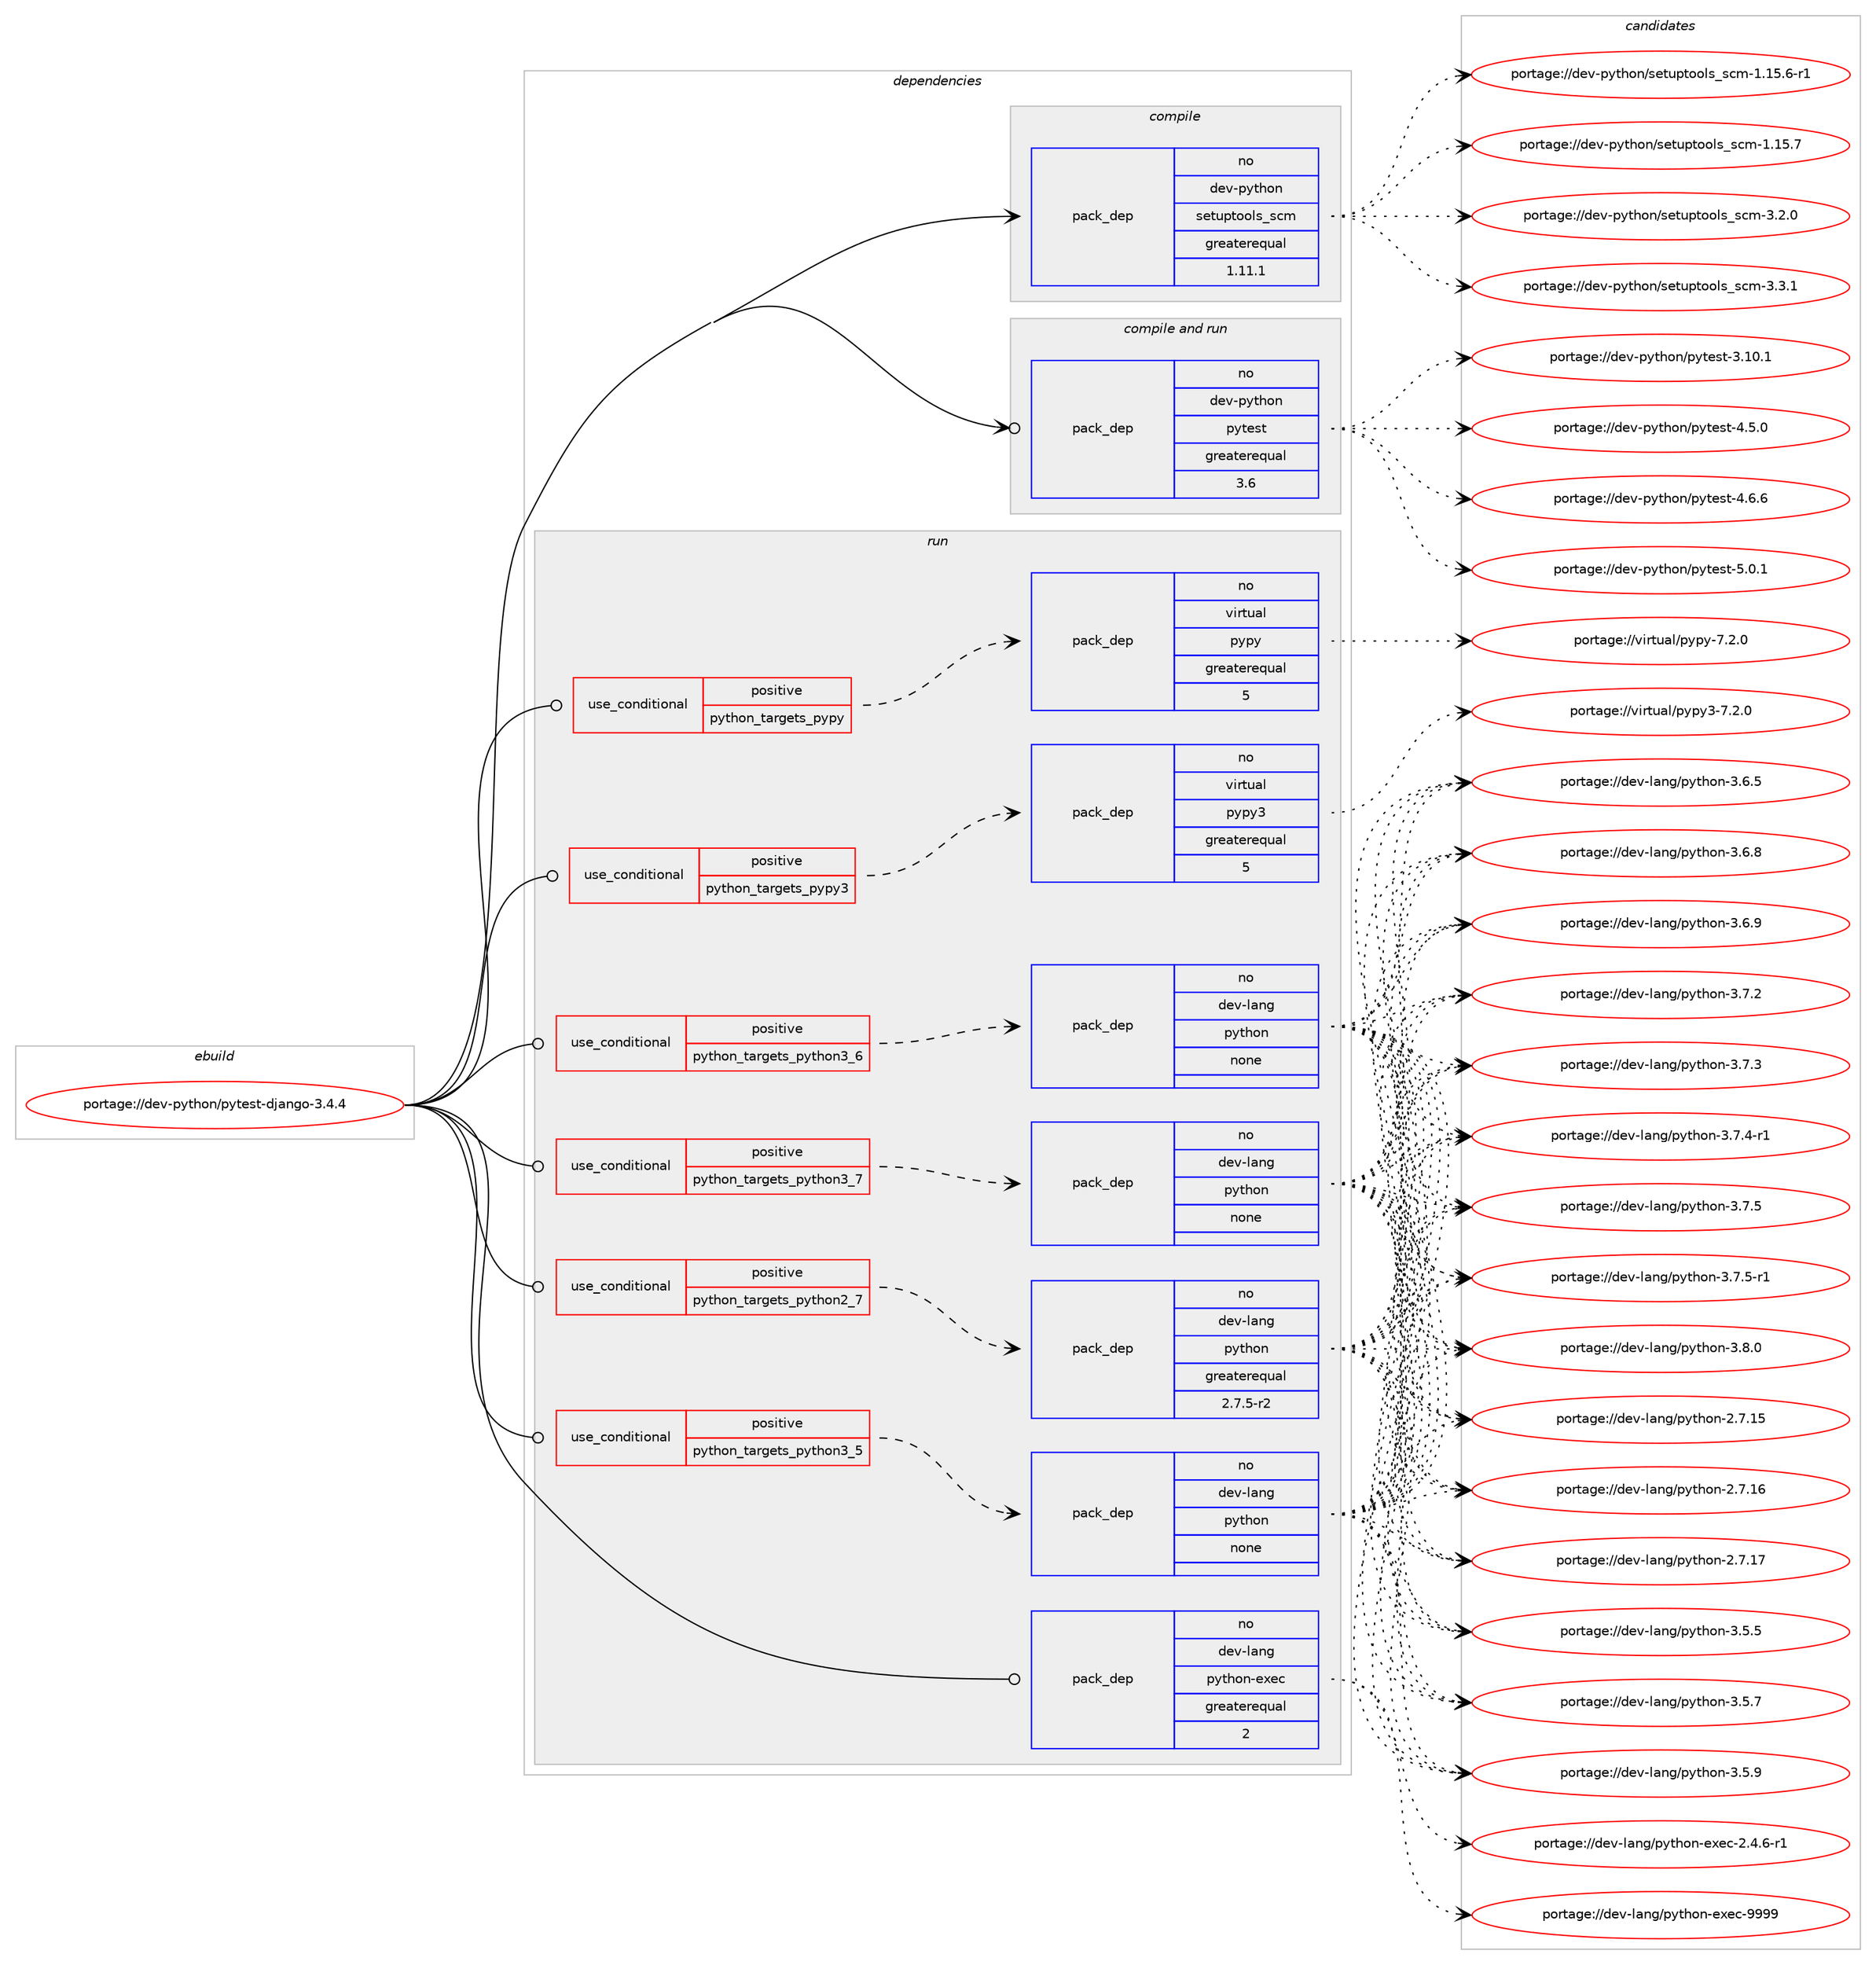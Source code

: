 digraph prolog {

# *************
# Graph options
# *************

newrank=true;
concentrate=true;
compound=true;
graph [rankdir=LR,fontname=Helvetica,fontsize=10,ranksep=1.5];#, ranksep=2.5, nodesep=0.2];
edge  [arrowhead=vee];
node  [fontname=Helvetica,fontsize=10];

# **********
# The ebuild
# **********

subgraph cluster_leftcol {
color=gray;
rank=same;
label=<<i>ebuild</i>>;
id [label="portage://dev-python/pytest-django-3.4.4", color=red, width=4, href="../dev-python/pytest-django-3.4.4.svg"];
}

# ****************
# The dependencies
# ****************

subgraph cluster_midcol {
color=gray;
label=<<i>dependencies</i>>;
subgraph cluster_compile {
fillcolor="#eeeeee";
style=filled;
label=<<i>compile</i>>;
subgraph pack124678 {
dependency164388 [label=<<TABLE BORDER="0" CELLBORDER="1" CELLSPACING="0" CELLPADDING="4" WIDTH="220"><TR><TD ROWSPAN="6" CELLPADDING="30">pack_dep</TD></TR><TR><TD WIDTH="110">no</TD></TR><TR><TD>dev-python</TD></TR><TR><TD>setuptools_scm</TD></TR><TR><TD>greaterequal</TD></TR><TR><TD>1.11.1</TD></TR></TABLE>>, shape=none, color=blue];
}
id:e -> dependency164388:w [weight=20,style="solid",arrowhead="vee"];
}
subgraph cluster_compileandrun {
fillcolor="#eeeeee";
style=filled;
label=<<i>compile and run</i>>;
subgraph pack124679 {
dependency164389 [label=<<TABLE BORDER="0" CELLBORDER="1" CELLSPACING="0" CELLPADDING="4" WIDTH="220"><TR><TD ROWSPAN="6" CELLPADDING="30">pack_dep</TD></TR><TR><TD WIDTH="110">no</TD></TR><TR><TD>dev-python</TD></TR><TR><TD>pytest</TD></TR><TR><TD>greaterequal</TD></TR><TR><TD>3.6</TD></TR></TABLE>>, shape=none, color=blue];
}
id:e -> dependency164389:w [weight=20,style="solid",arrowhead="odotvee"];
}
subgraph cluster_run {
fillcolor="#eeeeee";
style=filled;
label=<<i>run</i>>;
subgraph cond36323 {
dependency164390 [label=<<TABLE BORDER="0" CELLBORDER="1" CELLSPACING="0" CELLPADDING="4"><TR><TD ROWSPAN="3" CELLPADDING="10">use_conditional</TD></TR><TR><TD>positive</TD></TR><TR><TD>python_targets_pypy</TD></TR></TABLE>>, shape=none, color=red];
subgraph pack124680 {
dependency164391 [label=<<TABLE BORDER="0" CELLBORDER="1" CELLSPACING="0" CELLPADDING="4" WIDTH="220"><TR><TD ROWSPAN="6" CELLPADDING="30">pack_dep</TD></TR><TR><TD WIDTH="110">no</TD></TR><TR><TD>virtual</TD></TR><TR><TD>pypy</TD></TR><TR><TD>greaterequal</TD></TR><TR><TD>5</TD></TR></TABLE>>, shape=none, color=blue];
}
dependency164390:e -> dependency164391:w [weight=20,style="dashed",arrowhead="vee"];
}
id:e -> dependency164390:w [weight=20,style="solid",arrowhead="odot"];
subgraph cond36324 {
dependency164392 [label=<<TABLE BORDER="0" CELLBORDER="1" CELLSPACING="0" CELLPADDING="4"><TR><TD ROWSPAN="3" CELLPADDING="10">use_conditional</TD></TR><TR><TD>positive</TD></TR><TR><TD>python_targets_pypy3</TD></TR></TABLE>>, shape=none, color=red];
subgraph pack124681 {
dependency164393 [label=<<TABLE BORDER="0" CELLBORDER="1" CELLSPACING="0" CELLPADDING="4" WIDTH="220"><TR><TD ROWSPAN="6" CELLPADDING="30">pack_dep</TD></TR><TR><TD WIDTH="110">no</TD></TR><TR><TD>virtual</TD></TR><TR><TD>pypy3</TD></TR><TR><TD>greaterequal</TD></TR><TR><TD>5</TD></TR></TABLE>>, shape=none, color=blue];
}
dependency164392:e -> dependency164393:w [weight=20,style="dashed",arrowhead="vee"];
}
id:e -> dependency164392:w [weight=20,style="solid",arrowhead="odot"];
subgraph cond36325 {
dependency164394 [label=<<TABLE BORDER="0" CELLBORDER="1" CELLSPACING="0" CELLPADDING="4"><TR><TD ROWSPAN="3" CELLPADDING="10">use_conditional</TD></TR><TR><TD>positive</TD></TR><TR><TD>python_targets_python2_7</TD></TR></TABLE>>, shape=none, color=red];
subgraph pack124682 {
dependency164395 [label=<<TABLE BORDER="0" CELLBORDER="1" CELLSPACING="0" CELLPADDING="4" WIDTH="220"><TR><TD ROWSPAN="6" CELLPADDING="30">pack_dep</TD></TR><TR><TD WIDTH="110">no</TD></TR><TR><TD>dev-lang</TD></TR><TR><TD>python</TD></TR><TR><TD>greaterequal</TD></TR><TR><TD>2.7.5-r2</TD></TR></TABLE>>, shape=none, color=blue];
}
dependency164394:e -> dependency164395:w [weight=20,style="dashed",arrowhead="vee"];
}
id:e -> dependency164394:w [weight=20,style="solid",arrowhead="odot"];
subgraph cond36326 {
dependency164396 [label=<<TABLE BORDER="0" CELLBORDER="1" CELLSPACING="0" CELLPADDING="4"><TR><TD ROWSPAN="3" CELLPADDING="10">use_conditional</TD></TR><TR><TD>positive</TD></TR><TR><TD>python_targets_python3_5</TD></TR></TABLE>>, shape=none, color=red];
subgraph pack124683 {
dependency164397 [label=<<TABLE BORDER="0" CELLBORDER="1" CELLSPACING="0" CELLPADDING="4" WIDTH="220"><TR><TD ROWSPAN="6" CELLPADDING="30">pack_dep</TD></TR><TR><TD WIDTH="110">no</TD></TR><TR><TD>dev-lang</TD></TR><TR><TD>python</TD></TR><TR><TD>none</TD></TR><TR><TD></TD></TR></TABLE>>, shape=none, color=blue];
}
dependency164396:e -> dependency164397:w [weight=20,style="dashed",arrowhead="vee"];
}
id:e -> dependency164396:w [weight=20,style="solid",arrowhead="odot"];
subgraph cond36327 {
dependency164398 [label=<<TABLE BORDER="0" CELLBORDER="1" CELLSPACING="0" CELLPADDING="4"><TR><TD ROWSPAN="3" CELLPADDING="10">use_conditional</TD></TR><TR><TD>positive</TD></TR><TR><TD>python_targets_python3_6</TD></TR></TABLE>>, shape=none, color=red];
subgraph pack124684 {
dependency164399 [label=<<TABLE BORDER="0" CELLBORDER="1" CELLSPACING="0" CELLPADDING="4" WIDTH="220"><TR><TD ROWSPAN="6" CELLPADDING="30">pack_dep</TD></TR><TR><TD WIDTH="110">no</TD></TR><TR><TD>dev-lang</TD></TR><TR><TD>python</TD></TR><TR><TD>none</TD></TR><TR><TD></TD></TR></TABLE>>, shape=none, color=blue];
}
dependency164398:e -> dependency164399:w [weight=20,style="dashed",arrowhead="vee"];
}
id:e -> dependency164398:w [weight=20,style="solid",arrowhead="odot"];
subgraph cond36328 {
dependency164400 [label=<<TABLE BORDER="0" CELLBORDER="1" CELLSPACING="0" CELLPADDING="4"><TR><TD ROWSPAN="3" CELLPADDING="10">use_conditional</TD></TR><TR><TD>positive</TD></TR><TR><TD>python_targets_python3_7</TD></TR></TABLE>>, shape=none, color=red];
subgraph pack124685 {
dependency164401 [label=<<TABLE BORDER="0" CELLBORDER="1" CELLSPACING="0" CELLPADDING="4" WIDTH="220"><TR><TD ROWSPAN="6" CELLPADDING="30">pack_dep</TD></TR><TR><TD WIDTH="110">no</TD></TR><TR><TD>dev-lang</TD></TR><TR><TD>python</TD></TR><TR><TD>none</TD></TR><TR><TD></TD></TR></TABLE>>, shape=none, color=blue];
}
dependency164400:e -> dependency164401:w [weight=20,style="dashed",arrowhead="vee"];
}
id:e -> dependency164400:w [weight=20,style="solid",arrowhead="odot"];
subgraph pack124686 {
dependency164402 [label=<<TABLE BORDER="0" CELLBORDER="1" CELLSPACING="0" CELLPADDING="4" WIDTH="220"><TR><TD ROWSPAN="6" CELLPADDING="30">pack_dep</TD></TR><TR><TD WIDTH="110">no</TD></TR><TR><TD>dev-lang</TD></TR><TR><TD>python-exec</TD></TR><TR><TD>greaterequal</TD></TR><TR><TD>2</TD></TR></TABLE>>, shape=none, color=blue];
}
id:e -> dependency164402:w [weight=20,style="solid",arrowhead="odot"];
}
}

# **************
# The candidates
# **************

subgraph cluster_choices {
rank=same;
color=gray;
label=<<i>candidates</i>>;

subgraph choice124678 {
color=black;
nodesep=1;
choiceportage10010111845112121116104111110471151011161171121161111111081159511599109454946495346544511449 [label="portage://dev-python/setuptools_scm-1.15.6-r1", color=red, width=4,href="../dev-python/setuptools_scm-1.15.6-r1.svg"];
choiceportage1001011184511212111610411111047115101116117112116111111108115951159910945494649534655 [label="portage://dev-python/setuptools_scm-1.15.7", color=red, width=4,href="../dev-python/setuptools_scm-1.15.7.svg"];
choiceportage10010111845112121116104111110471151011161171121161111111081159511599109455146504648 [label="portage://dev-python/setuptools_scm-3.2.0", color=red, width=4,href="../dev-python/setuptools_scm-3.2.0.svg"];
choiceportage10010111845112121116104111110471151011161171121161111111081159511599109455146514649 [label="portage://dev-python/setuptools_scm-3.3.1", color=red, width=4,href="../dev-python/setuptools_scm-3.3.1.svg"];
dependency164388:e -> choiceportage10010111845112121116104111110471151011161171121161111111081159511599109454946495346544511449:w [style=dotted,weight="100"];
dependency164388:e -> choiceportage1001011184511212111610411111047115101116117112116111111108115951159910945494649534655:w [style=dotted,weight="100"];
dependency164388:e -> choiceportage10010111845112121116104111110471151011161171121161111111081159511599109455146504648:w [style=dotted,weight="100"];
dependency164388:e -> choiceportage10010111845112121116104111110471151011161171121161111111081159511599109455146514649:w [style=dotted,weight="100"];
}
subgraph choice124679 {
color=black;
nodesep=1;
choiceportage100101118451121211161041111104711212111610111511645514649484649 [label="portage://dev-python/pytest-3.10.1", color=red, width=4,href="../dev-python/pytest-3.10.1.svg"];
choiceportage1001011184511212111610411111047112121116101115116455246534648 [label="portage://dev-python/pytest-4.5.0", color=red, width=4,href="../dev-python/pytest-4.5.0.svg"];
choiceportage1001011184511212111610411111047112121116101115116455246544654 [label="portage://dev-python/pytest-4.6.6", color=red, width=4,href="../dev-python/pytest-4.6.6.svg"];
choiceportage1001011184511212111610411111047112121116101115116455346484649 [label="portage://dev-python/pytest-5.0.1", color=red, width=4,href="../dev-python/pytest-5.0.1.svg"];
dependency164389:e -> choiceportage100101118451121211161041111104711212111610111511645514649484649:w [style=dotted,weight="100"];
dependency164389:e -> choiceportage1001011184511212111610411111047112121116101115116455246534648:w [style=dotted,weight="100"];
dependency164389:e -> choiceportage1001011184511212111610411111047112121116101115116455246544654:w [style=dotted,weight="100"];
dependency164389:e -> choiceportage1001011184511212111610411111047112121116101115116455346484649:w [style=dotted,weight="100"];
}
subgraph choice124680 {
color=black;
nodesep=1;
choiceportage1181051141161179710847112121112121455546504648 [label="portage://virtual/pypy-7.2.0", color=red, width=4,href="../virtual/pypy-7.2.0.svg"];
dependency164391:e -> choiceportage1181051141161179710847112121112121455546504648:w [style=dotted,weight="100"];
}
subgraph choice124681 {
color=black;
nodesep=1;
choiceportage118105114116117971084711212111212151455546504648 [label="portage://virtual/pypy3-7.2.0", color=red, width=4,href="../virtual/pypy3-7.2.0.svg"];
dependency164393:e -> choiceportage118105114116117971084711212111212151455546504648:w [style=dotted,weight="100"];
}
subgraph choice124682 {
color=black;
nodesep=1;
choiceportage10010111845108971101034711212111610411111045504655464953 [label="portage://dev-lang/python-2.7.15", color=red, width=4,href="../dev-lang/python-2.7.15.svg"];
choiceportage10010111845108971101034711212111610411111045504655464954 [label="portage://dev-lang/python-2.7.16", color=red, width=4,href="../dev-lang/python-2.7.16.svg"];
choiceportage10010111845108971101034711212111610411111045504655464955 [label="portage://dev-lang/python-2.7.17", color=red, width=4,href="../dev-lang/python-2.7.17.svg"];
choiceportage100101118451089711010347112121116104111110455146534653 [label="portage://dev-lang/python-3.5.5", color=red, width=4,href="../dev-lang/python-3.5.5.svg"];
choiceportage100101118451089711010347112121116104111110455146534655 [label="portage://dev-lang/python-3.5.7", color=red, width=4,href="../dev-lang/python-3.5.7.svg"];
choiceportage100101118451089711010347112121116104111110455146534657 [label="portage://dev-lang/python-3.5.9", color=red, width=4,href="../dev-lang/python-3.5.9.svg"];
choiceportage100101118451089711010347112121116104111110455146544653 [label="portage://dev-lang/python-3.6.5", color=red, width=4,href="../dev-lang/python-3.6.5.svg"];
choiceportage100101118451089711010347112121116104111110455146544656 [label="portage://dev-lang/python-3.6.8", color=red, width=4,href="../dev-lang/python-3.6.8.svg"];
choiceportage100101118451089711010347112121116104111110455146544657 [label="portage://dev-lang/python-3.6.9", color=red, width=4,href="../dev-lang/python-3.6.9.svg"];
choiceportage100101118451089711010347112121116104111110455146554650 [label="portage://dev-lang/python-3.7.2", color=red, width=4,href="../dev-lang/python-3.7.2.svg"];
choiceportage100101118451089711010347112121116104111110455146554651 [label="portage://dev-lang/python-3.7.3", color=red, width=4,href="../dev-lang/python-3.7.3.svg"];
choiceportage1001011184510897110103471121211161041111104551465546524511449 [label="portage://dev-lang/python-3.7.4-r1", color=red, width=4,href="../dev-lang/python-3.7.4-r1.svg"];
choiceportage100101118451089711010347112121116104111110455146554653 [label="portage://dev-lang/python-3.7.5", color=red, width=4,href="../dev-lang/python-3.7.5.svg"];
choiceportage1001011184510897110103471121211161041111104551465546534511449 [label="portage://dev-lang/python-3.7.5-r1", color=red, width=4,href="../dev-lang/python-3.7.5-r1.svg"];
choiceportage100101118451089711010347112121116104111110455146564648 [label="portage://dev-lang/python-3.8.0", color=red, width=4,href="../dev-lang/python-3.8.0.svg"];
dependency164395:e -> choiceportage10010111845108971101034711212111610411111045504655464953:w [style=dotted,weight="100"];
dependency164395:e -> choiceportage10010111845108971101034711212111610411111045504655464954:w [style=dotted,weight="100"];
dependency164395:e -> choiceportage10010111845108971101034711212111610411111045504655464955:w [style=dotted,weight="100"];
dependency164395:e -> choiceportage100101118451089711010347112121116104111110455146534653:w [style=dotted,weight="100"];
dependency164395:e -> choiceportage100101118451089711010347112121116104111110455146534655:w [style=dotted,weight="100"];
dependency164395:e -> choiceportage100101118451089711010347112121116104111110455146534657:w [style=dotted,weight="100"];
dependency164395:e -> choiceportage100101118451089711010347112121116104111110455146544653:w [style=dotted,weight="100"];
dependency164395:e -> choiceportage100101118451089711010347112121116104111110455146544656:w [style=dotted,weight="100"];
dependency164395:e -> choiceportage100101118451089711010347112121116104111110455146544657:w [style=dotted,weight="100"];
dependency164395:e -> choiceportage100101118451089711010347112121116104111110455146554650:w [style=dotted,weight="100"];
dependency164395:e -> choiceportage100101118451089711010347112121116104111110455146554651:w [style=dotted,weight="100"];
dependency164395:e -> choiceportage1001011184510897110103471121211161041111104551465546524511449:w [style=dotted,weight="100"];
dependency164395:e -> choiceportage100101118451089711010347112121116104111110455146554653:w [style=dotted,weight="100"];
dependency164395:e -> choiceportage1001011184510897110103471121211161041111104551465546534511449:w [style=dotted,weight="100"];
dependency164395:e -> choiceportage100101118451089711010347112121116104111110455146564648:w [style=dotted,weight="100"];
}
subgraph choice124683 {
color=black;
nodesep=1;
choiceportage10010111845108971101034711212111610411111045504655464953 [label="portage://dev-lang/python-2.7.15", color=red, width=4,href="../dev-lang/python-2.7.15.svg"];
choiceportage10010111845108971101034711212111610411111045504655464954 [label="portage://dev-lang/python-2.7.16", color=red, width=4,href="../dev-lang/python-2.7.16.svg"];
choiceportage10010111845108971101034711212111610411111045504655464955 [label="portage://dev-lang/python-2.7.17", color=red, width=4,href="../dev-lang/python-2.7.17.svg"];
choiceportage100101118451089711010347112121116104111110455146534653 [label="portage://dev-lang/python-3.5.5", color=red, width=4,href="../dev-lang/python-3.5.5.svg"];
choiceportage100101118451089711010347112121116104111110455146534655 [label="portage://dev-lang/python-3.5.7", color=red, width=4,href="../dev-lang/python-3.5.7.svg"];
choiceportage100101118451089711010347112121116104111110455146534657 [label="portage://dev-lang/python-3.5.9", color=red, width=4,href="../dev-lang/python-3.5.9.svg"];
choiceportage100101118451089711010347112121116104111110455146544653 [label="portage://dev-lang/python-3.6.5", color=red, width=4,href="../dev-lang/python-3.6.5.svg"];
choiceportage100101118451089711010347112121116104111110455146544656 [label="portage://dev-lang/python-3.6.8", color=red, width=4,href="../dev-lang/python-3.6.8.svg"];
choiceportage100101118451089711010347112121116104111110455146544657 [label="portage://dev-lang/python-3.6.9", color=red, width=4,href="../dev-lang/python-3.6.9.svg"];
choiceportage100101118451089711010347112121116104111110455146554650 [label="portage://dev-lang/python-3.7.2", color=red, width=4,href="../dev-lang/python-3.7.2.svg"];
choiceportage100101118451089711010347112121116104111110455146554651 [label="portage://dev-lang/python-3.7.3", color=red, width=4,href="../dev-lang/python-3.7.3.svg"];
choiceportage1001011184510897110103471121211161041111104551465546524511449 [label="portage://dev-lang/python-3.7.4-r1", color=red, width=4,href="../dev-lang/python-3.7.4-r1.svg"];
choiceportage100101118451089711010347112121116104111110455146554653 [label="portage://dev-lang/python-3.7.5", color=red, width=4,href="../dev-lang/python-3.7.5.svg"];
choiceportage1001011184510897110103471121211161041111104551465546534511449 [label="portage://dev-lang/python-3.7.5-r1", color=red, width=4,href="../dev-lang/python-3.7.5-r1.svg"];
choiceportage100101118451089711010347112121116104111110455146564648 [label="portage://dev-lang/python-3.8.0", color=red, width=4,href="../dev-lang/python-3.8.0.svg"];
dependency164397:e -> choiceportage10010111845108971101034711212111610411111045504655464953:w [style=dotted,weight="100"];
dependency164397:e -> choiceportage10010111845108971101034711212111610411111045504655464954:w [style=dotted,weight="100"];
dependency164397:e -> choiceportage10010111845108971101034711212111610411111045504655464955:w [style=dotted,weight="100"];
dependency164397:e -> choiceportage100101118451089711010347112121116104111110455146534653:w [style=dotted,weight="100"];
dependency164397:e -> choiceportage100101118451089711010347112121116104111110455146534655:w [style=dotted,weight="100"];
dependency164397:e -> choiceportage100101118451089711010347112121116104111110455146534657:w [style=dotted,weight="100"];
dependency164397:e -> choiceportage100101118451089711010347112121116104111110455146544653:w [style=dotted,weight="100"];
dependency164397:e -> choiceportage100101118451089711010347112121116104111110455146544656:w [style=dotted,weight="100"];
dependency164397:e -> choiceportage100101118451089711010347112121116104111110455146544657:w [style=dotted,weight="100"];
dependency164397:e -> choiceportage100101118451089711010347112121116104111110455146554650:w [style=dotted,weight="100"];
dependency164397:e -> choiceportage100101118451089711010347112121116104111110455146554651:w [style=dotted,weight="100"];
dependency164397:e -> choiceportage1001011184510897110103471121211161041111104551465546524511449:w [style=dotted,weight="100"];
dependency164397:e -> choiceportage100101118451089711010347112121116104111110455146554653:w [style=dotted,weight="100"];
dependency164397:e -> choiceportage1001011184510897110103471121211161041111104551465546534511449:w [style=dotted,weight="100"];
dependency164397:e -> choiceportage100101118451089711010347112121116104111110455146564648:w [style=dotted,weight="100"];
}
subgraph choice124684 {
color=black;
nodesep=1;
choiceportage10010111845108971101034711212111610411111045504655464953 [label="portage://dev-lang/python-2.7.15", color=red, width=4,href="../dev-lang/python-2.7.15.svg"];
choiceportage10010111845108971101034711212111610411111045504655464954 [label="portage://dev-lang/python-2.7.16", color=red, width=4,href="../dev-lang/python-2.7.16.svg"];
choiceportage10010111845108971101034711212111610411111045504655464955 [label="portage://dev-lang/python-2.7.17", color=red, width=4,href="../dev-lang/python-2.7.17.svg"];
choiceportage100101118451089711010347112121116104111110455146534653 [label="portage://dev-lang/python-3.5.5", color=red, width=4,href="../dev-lang/python-3.5.5.svg"];
choiceportage100101118451089711010347112121116104111110455146534655 [label="portage://dev-lang/python-3.5.7", color=red, width=4,href="../dev-lang/python-3.5.7.svg"];
choiceportage100101118451089711010347112121116104111110455146534657 [label="portage://dev-lang/python-3.5.9", color=red, width=4,href="../dev-lang/python-3.5.9.svg"];
choiceportage100101118451089711010347112121116104111110455146544653 [label="portage://dev-lang/python-3.6.5", color=red, width=4,href="../dev-lang/python-3.6.5.svg"];
choiceportage100101118451089711010347112121116104111110455146544656 [label="portage://dev-lang/python-3.6.8", color=red, width=4,href="../dev-lang/python-3.6.8.svg"];
choiceportage100101118451089711010347112121116104111110455146544657 [label="portage://dev-lang/python-3.6.9", color=red, width=4,href="../dev-lang/python-3.6.9.svg"];
choiceportage100101118451089711010347112121116104111110455146554650 [label="portage://dev-lang/python-3.7.2", color=red, width=4,href="../dev-lang/python-3.7.2.svg"];
choiceportage100101118451089711010347112121116104111110455146554651 [label="portage://dev-lang/python-3.7.3", color=red, width=4,href="../dev-lang/python-3.7.3.svg"];
choiceportage1001011184510897110103471121211161041111104551465546524511449 [label="portage://dev-lang/python-3.7.4-r1", color=red, width=4,href="../dev-lang/python-3.7.4-r1.svg"];
choiceportage100101118451089711010347112121116104111110455146554653 [label="portage://dev-lang/python-3.7.5", color=red, width=4,href="../dev-lang/python-3.7.5.svg"];
choiceportage1001011184510897110103471121211161041111104551465546534511449 [label="portage://dev-lang/python-3.7.5-r1", color=red, width=4,href="../dev-lang/python-3.7.5-r1.svg"];
choiceportage100101118451089711010347112121116104111110455146564648 [label="portage://dev-lang/python-3.8.0", color=red, width=4,href="../dev-lang/python-3.8.0.svg"];
dependency164399:e -> choiceportage10010111845108971101034711212111610411111045504655464953:w [style=dotted,weight="100"];
dependency164399:e -> choiceportage10010111845108971101034711212111610411111045504655464954:w [style=dotted,weight="100"];
dependency164399:e -> choiceportage10010111845108971101034711212111610411111045504655464955:w [style=dotted,weight="100"];
dependency164399:e -> choiceportage100101118451089711010347112121116104111110455146534653:w [style=dotted,weight="100"];
dependency164399:e -> choiceportage100101118451089711010347112121116104111110455146534655:w [style=dotted,weight="100"];
dependency164399:e -> choiceportage100101118451089711010347112121116104111110455146534657:w [style=dotted,weight="100"];
dependency164399:e -> choiceportage100101118451089711010347112121116104111110455146544653:w [style=dotted,weight="100"];
dependency164399:e -> choiceportage100101118451089711010347112121116104111110455146544656:w [style=dotted,weight="100"];
dependency164399:e -> choiceportage100101118451089711010347112121116104111110455146544657:w [style=dotted,weight="100"];
dependency164399:e -> choiceportage100101118451089711010347112121116104111110455146554650:w [style=dotted,weight="100"];
dependency164399:e -> choiceportage100101118451089711010347112121116104111110455146554651:w [style=dotted,weight="100"];
dependency164399:e -> choiceportage1001011184510897110103471121211161041111104551465546524511449:w [style=dotted,weight="100"];
dependency164399:e -> choiceportage100101118451089711010347112121116104111110455146554653:w [style=dotted,weight="100"];
dependency164399:e -> choiceportage1001011184510897110103471121211161041111104551465546534511449:w [style=dotted,weight="100"];
dependency164399:e -> choiceportage100101118451089711010347112121116104111110455146564648:w [style=dotted,weight="100"];
}
subgraph choice124685 {
color=black;
nodesep=1;
choiceportage10010111845108971101034711212111610411111045504655464953 [label="portage://dev-lang/python-2.7.15", color=red, width=4,href="../dev-lang/python-2.7.15.svg"];
choiceportage10010111845108971101034711212111610411111045504655464954 [label="portage://dev-lang/python-2.7.16", color=red, width=4,href="../dev-lang/python-2.7.16.svg"];
choiceportage10010111845108971101034711212111610411111045504655464955 [label="portage://dev-lang/python-2.7.17", color=red, width=4,href="../dev-lang/python-2.7.17.svg"];
choiceportage100101118451089711010347112121116104111110455146534653 [label="portage://dev-lang/python-3.5.5", color=red, width=4,href="../dev-lang/python-3.5.5.svg"];
choiceportage100101118451089711010347112121116104111110455146534655 [label="portage://dev-lang/python-3.5.7", color=red, width=4,href="../dev-lang/python-3.5.7.svg"];
choiceportage100101118451089711010347112121116104111110455146534657 [label="portage://dev-lang/python-3.5.9", color=red, width=4,href="../dev-lang/python-3.5.9.svg"];
choiceportage100101118451089711010347112121116104111110455146544653 [label="portage://dev-lang/python-3.6.5", color=red, width=4,href="../dev-lang/python-3.6.5.svg"];
choiceportage100101118451089711010347112121116104111110455146544656 [label="portage://dev-lang/python-3.6.8", color=red, width=4,href="../dev-lang/python-3.6.8.svg"];
choiceportage100101118451089711010347112121116104111110455146544657 [label="portage://dev-lang/python-3.6.9", color=red, width=4,href="../dev-lang/python-3.6.9.svg"];
choiceportage100101118451089711010347112121116104111110455146554650 [label="portage://dev-lang/python-3.7.2", color=red, width=4,href="../dev-lang/python-3.7.2.svg"];
choiceportage100101118451089711010347112121116104111110455146554651 [label="portage://dev-lang/python-3.7.3", color=red, width=4,href="../dev-lang/python-3.7.3.svg"];
choiceportage1001011184510897110103471121211161041111104551465546524511449 [label="portage://dev-lang/python-3.7.4-r1", color=red, width=4,href="../dev-lang/python-3.7.4-r1.svg"];
choiceportage100101118451089711010347112121116104111110455146554653 [label="portage://dev-lang/python-3.7.5", color=red, width=4,href="../dev-lang/python-3.7.5.svg"];
choiceportage1001011184510897110103471121211161041111104551465546534511449 [label="portage://dev-lang/python-3.7.5-r1", color=red, width=4,href="../dev-lang/python-3.7.5-r1.svg"];
choiceportage100101118451089711010347112121116104111110455146564648 [label="portage://dev-lang/python-3.8.0", color=red, width=4,href="../dev-lang/python-3.8.0.svg"];
dependency164401:e -> choiceportage10010111845108971101034711212111610411111045504655464953:w [style=dotted,weight="100"];
dependency164401:e -> choiceportage10010111845108971101034711212111610411111045504655464954:w [style=dotted,weight="100"];
dependency164401:e -> choiceportage10010111845108971101034711212111610411111045504655464955:w [style=dotted,weight="100"];
dependency164401:e -> choiceportage100101118451089711010347112121116104111110455146534653:w [style=dotted,weight="100"];
dependency164401:e -> choiceportage100101118451089711010347112121116104111110455146534655:w [style=dotted,weight="100"];
dependency164401:e -> choiceportage100101118451089711010347112121116104111110455146534657:w [style=dotted,weight="100"];
dependency164401:e -> choiceportage100101118451089711010347112121116104111110455146544653:w [style=dotted,weight="100"];
dependency164401:e -> choiceportage100101118451089711010347112121116104111110455146544656:w [style=dotted,weight="100"];
dependency164401:e -> choiceportage100101118451089711010347112121116104111110455146544657:w [style=dotted,weight="100"];
dependency164401:e -> choiceportage100101118451089711010347112121116104111110455146554650:w [style=dotted,weight="100"];
dependency164401:e -> choiceportage100101118451089711010347112121116104111110455146554651:w [style=dotted,weight="100"];
dependency164401:e -> choiceportage1001011184510897110103471121211161041111104551465546524511449:w [style=dotted,weight="100"];
dependency164401:e -> choiceportage100101118451089711010347112121116104111110455146554653:w [style=dotted,weight="100"];
dependency164401:e -> choiceportage1001011184510897110103471121211161041111104551465546534511449:w [style=dotted,weight="100"];
dependency164401:e -> choiceportage100101118451089711010347112121116104111110455146564648:w [style=dotted,weight="100"];
}
subgraph choice124686 {
color=black;
nodesep=1;
choiceportage10010111845108971101034711212111610411111045101120101994550465246544511449 [label="portage://dev-lang/python-exec-2.4.6-r1", color=red, width=4,href="../dev-lang/python-exec-2.4.6-r1.svg"];
choiceportage10010111845108971101034711212111610411111045101120101994557575757 [label="portage://dev-lang/python-exec-9999", color=red, width=4,href="../dev-lang/python-exec-9999.svg"];
dependency164402:e -> choiceportage10010111845108971101034711212111610411111045101120101994550465246544511449:w [style=dotted,weight="100"];
dependency164402:e -> choiceportage10010111845108971101034711212111610411111045101120101994557575757:w [style=dotted,weight="100"];
}
}

}
